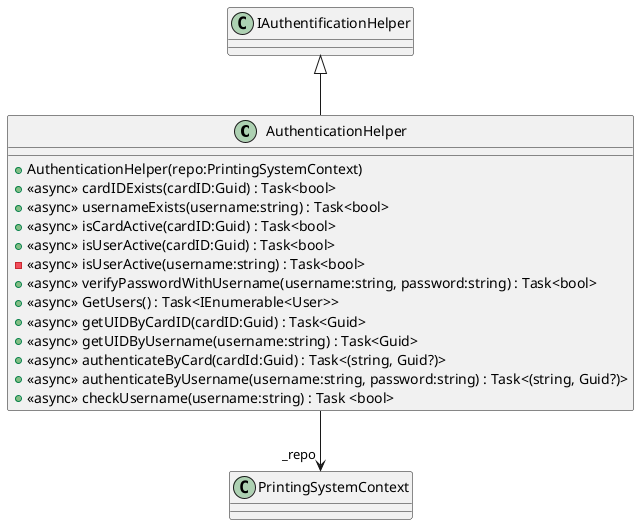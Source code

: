 @startuml
class AuthenticationHelper {
    + AuthenticationHelper(repo:PrintingSystemContext)
    + <<async>> cardIDExists(cardID:Guid) : Task<bool>
    + <<async>> usernameExists(username:string) : Task<bool>
    + <<async>> isCardActive(cardID:Guid) : Task<bool>
    + <<async>> isUserActive(cardID:Guid) : Task<bool>
    - <<async>> isUserActive(username:string) : Task<bool>
    + <<async>> verifyPasswordWithUsername(username:string, password:string) : Task<bool>
    + <<async>> GetUsers() : Task<IEnumerable<User>>
    + <<async>> getUIDByCardID(cardID:Guid) : Task<Guid>
    + <<async>> getUIDByUsername(username:string) : Task<Guid>
    + <<async>> authenticateByCard(cardId:Guid) : Task<(string, Guid?)>
    + <<async>> authenticateByUsername(username:string, password:string) : Task<(string, Guid?)>
    + <<async>> checkUsername(username:string) : Task <bool>
}
IAuthentificationHelper <|-- AuthenticationHelper
AuthenticationHelper --> "_repo" PrintingSystemContext
@enduml

